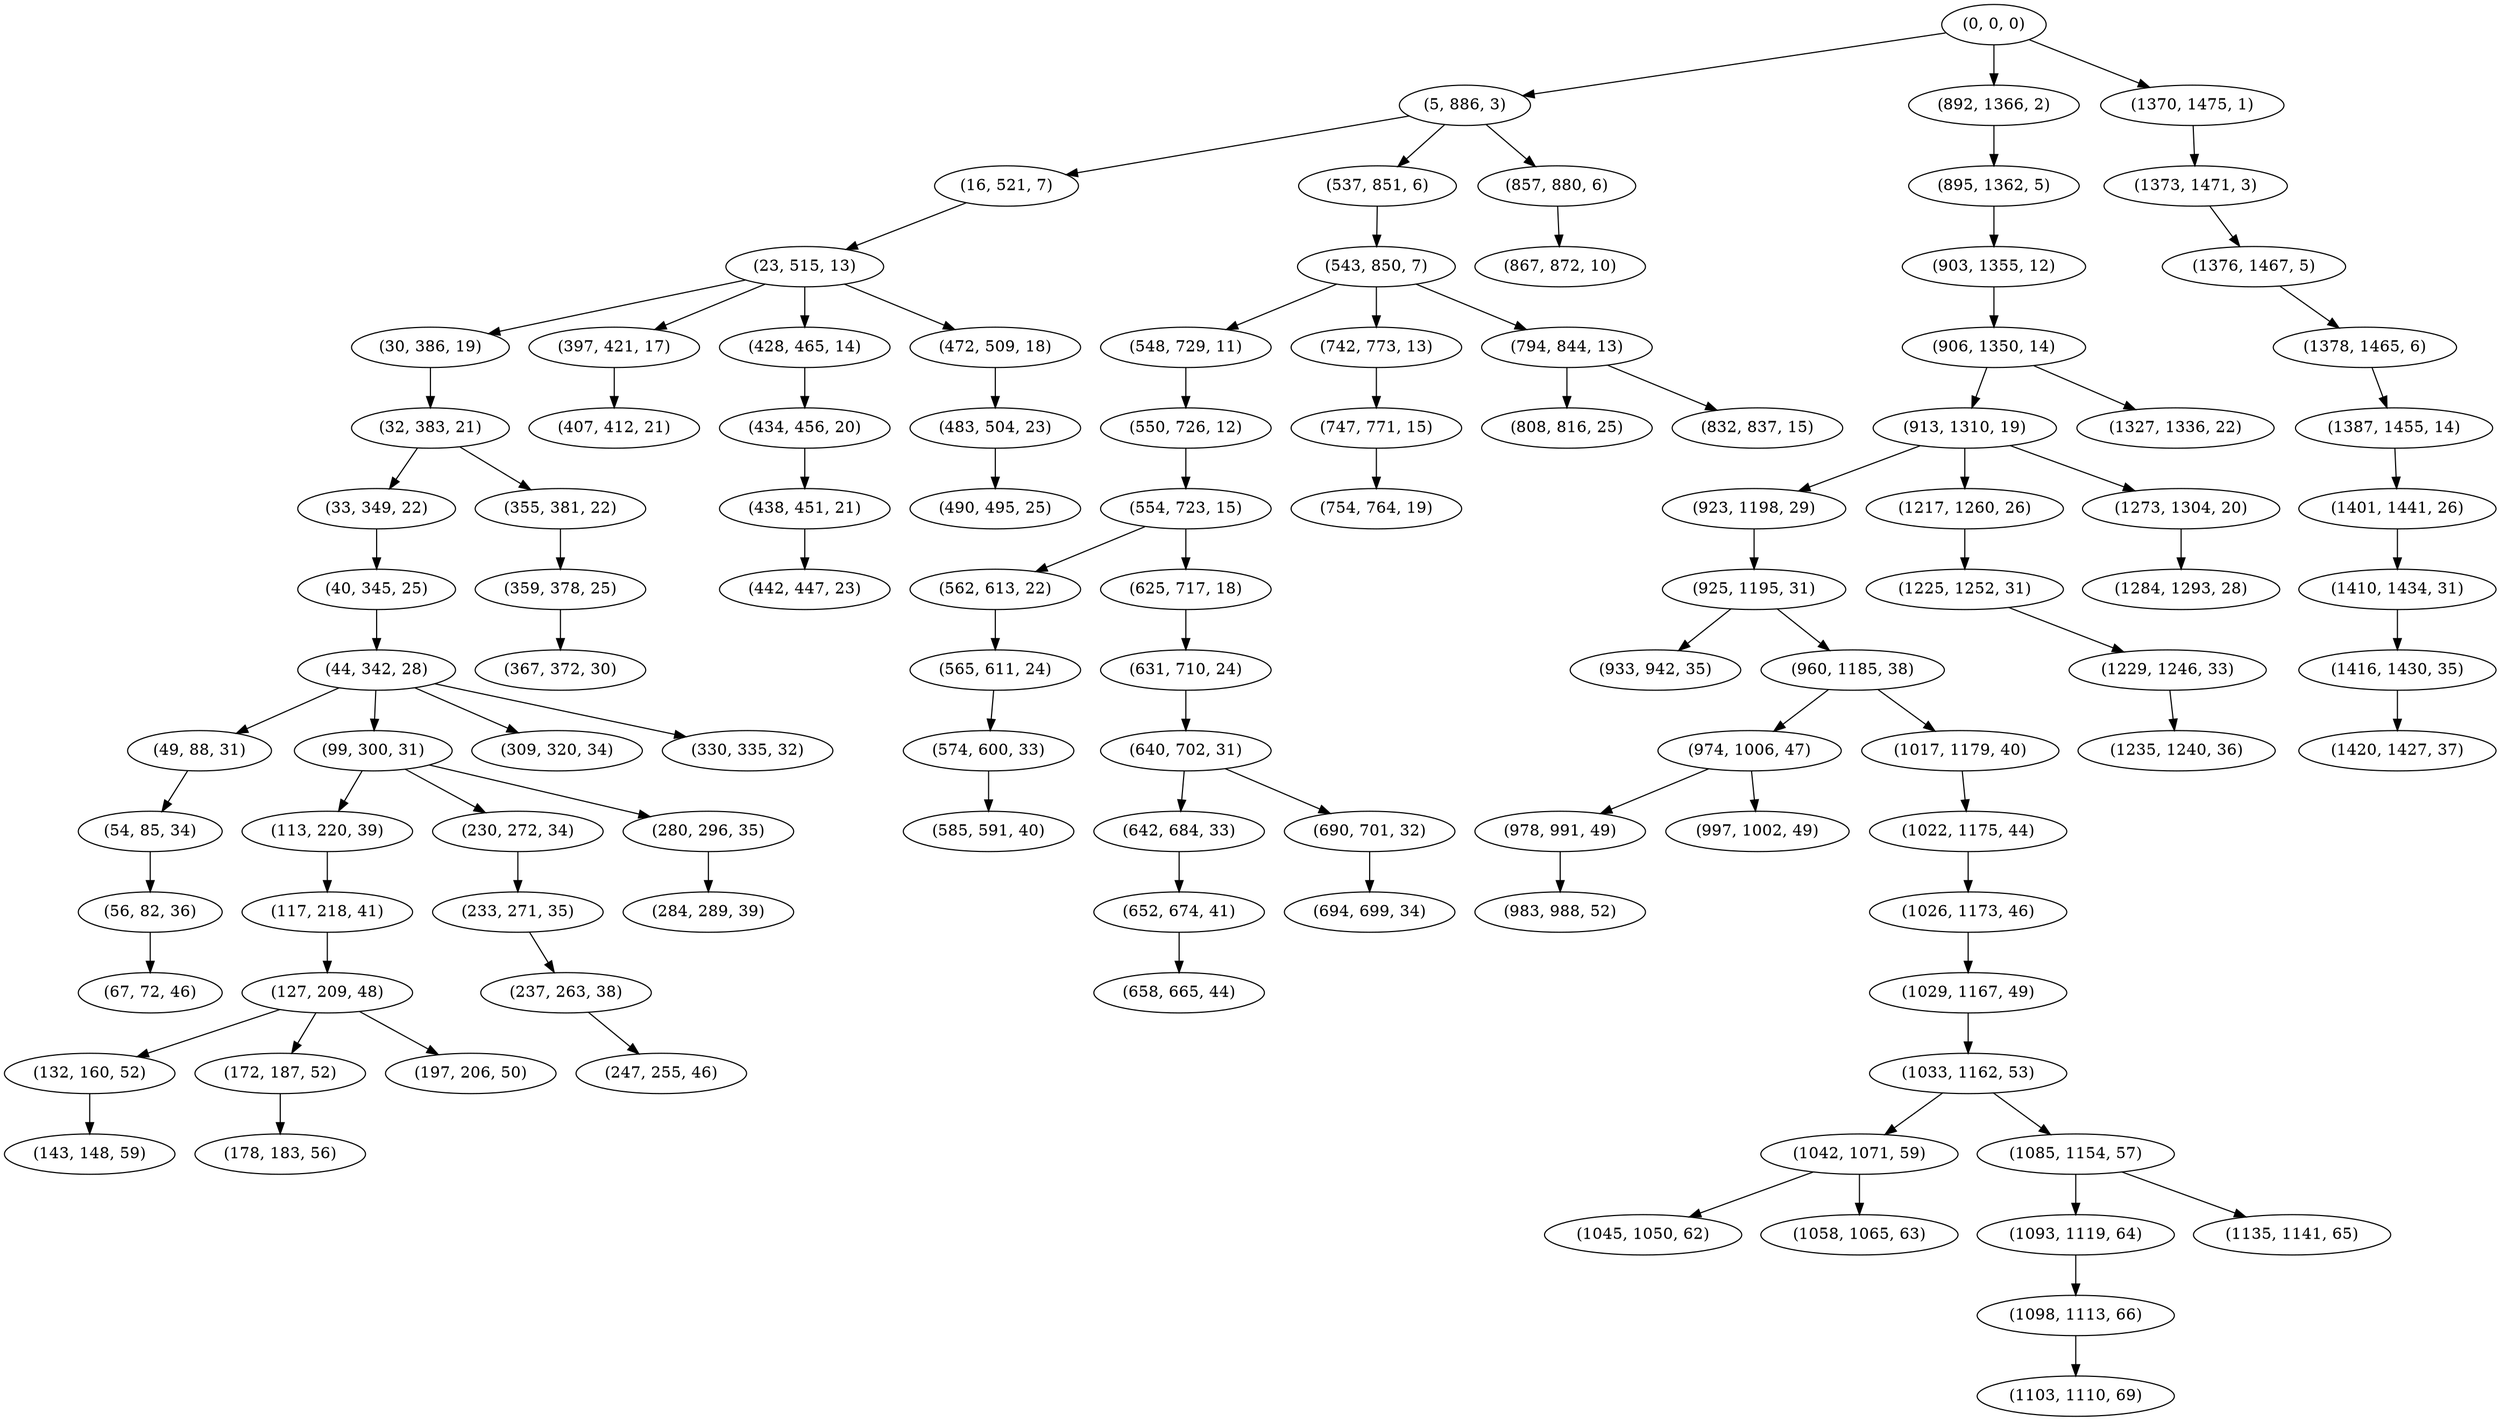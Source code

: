 digraph tree {
    "(0, 0, 0)";
    "(5, 886, 3)";
    "(16, 521, 7)";
    "(23, 515, 13)";
    "(30, 386, 19)";
    "(32, 383, 21)";
    "(33, 349, 22)";
    "(40, 345, 25)";
    "(44, 342, 28)";
    "(49, 88, 31)";
    "(54, 85, 34)";
    "(56, 82, 36)";
    "(67, 72, 46)";
    "(99, 300, 31)";
    "(113, 220, 39)";
    "(117, 218, 41)";
    "(127, 209, 48)";
    "(132, 160, 52)";
    "(143, 148, 59)";
    "(172, 187, 52)";
    "(178, 183, 56)";
    "(197, 206, 50)";
    "(230, 272, 34)";
    "(233, 271, 35)";
    "(237, 263, 38)";
    "(247, 255, 46)";
    "(280, 296, 35)";
    "(284, 289, 39)";
    "(309, 320, 34)";
    "(330, 335, 32)";
    "(355, 381, 22)";
    "(359, 378, 25)";
    "(367, 372, 30)";
    "(397, 421, 17)";
    "(407, 412, 21)";
    "(428, 465, 14)";
    "(434, 456, 20)";
    "(438, 451, 21)";
    "(442, 447, 23)";
    "(472, 509, 18)";
    "(483, 504, 23)";
    "(490, 495, 25)";
    "(537, 851, 6)";
    "(543, 850, 7)";
    "(548, 729, 11)";
    "(550, 726, 12)";
    "(554, 723, 15)";
    "(562, 613, 22)";
    "(565, 611, 24)";
    "(574, 600, 33)";
    "(585, 591, 40)";
    "(625, 717, 18)";
    "(631, 710, 24)";
    "(640, 702, 31)";
    "(642, 684, 33)";
    "(652, 674, 41)";
    "(658, 665, 44)";
    "(690, 701, 32)";
    "(694, 699, 34)";
    "(742, 773, 13)";
    "(747, 771, 15)";
    "(754, 764, 19)";
    "(794, 844, 13)";
    "(808, 816, 25)";
    "(832, 837, 15)";
    "(857, 880, 6)";
    "(867, 872, 10)";
    "(892, 1366, 2)";
    "(895, 1362, 5)";
    "(903, 1355, 12)";
    "(906, 1350, 14)";
    "(913, 1310, 19)";
    "(923, 1198, 29)";
    "(925, 1195, 31)";
    "(933, 942, 35)";
    "(960, 1185, 38)";
    "(974, 1006, 47)";
    "(978, 991, 49)";
    "(983, 988, 52)";
    "(997, 1002, 49)";
    "(1017, 1179, 40)";
    "(1022, 1175, 44)";
    "(1026, 1173, 46)";
    "(1029, 1167, 49)";
    "(1033, 1162, 53)";
    "(1042, 1071, 59)";
    "(1045, 1050, 62)";
    "(1058, 1065, 63)";
    "(1085, 1154, 57)";
    "(1093, 1119, 64)";
    "(1098, 1113, 66)";
    "(1103, 1110, 69)";
    "(1135, 1141, 65)";
    "(1217, 1260, 26)";
    "(1225, 1252, 31)";
    "(1229, 1246, 33)";
    "(1235, 1240, 36)";
    "(1273, 1304, 20)";
    "(1284, 1293, 28)";
    "(1327, 1336, 22)";
    "(1370, 1475, 1)";
    "(1373, 1471, 3)";
    "(1376, 1467, 5)";
    "(1378, 1465, 6)";
    "(1387, 1455, 14)";
    "(1401, 1441, 26)";
    "(1410, 1434, 31)";
    "(1416, 1430, 35)";
    "(1420, 1427, 37)";
    "(0, 0, 0)" -> "(5, 886, 3)";
    "(0, 0, 0)" -> "(892, 1366, 2)";
    "(0, 0, 0)" -> "(1370, 1475, 1)";
    "(5, 886, 3)" -> "(16, 521, 7)";
    "(5, 886, 3)" -> "(537, 851, 6)";
    "(5, 886, 3)" -> "(857, 880, 6)";
    "(16, 521, 7)" -> "(23, 515, 13)";
    "(23, 515, 13)" -> "(30, 386, 19)";
    "(23, 515, 13)" -> "(397, 421, 17)";
    "(23, 515, 13)" -> "(428, 465, 14)";
    "(23, 515, 13)" -> "(472, 509, 18)";
    "(30, 386, 19)" -> "(32, 383, 21)";
    "(32, 383, 21)" -> "(33, 349, 22)";
    "(32, 383, 21)" -> "(355, 381, 22)";
    "(33, 349, 22)" -> "(40, 345, 25)";
    "(40, 345, 25)" -> "(44, 342, 28)";
    "(44, 342, 28)" -> "(49, 88, 31)";
    "(44, 342, 28)" -> "(99, 300, 31)";
    "(44, 342, 28)" -> "(309, 320, 34)";
    "(44, 342, 28)" -> "(330, 335, 32)";
    "(49, 88, 31)" -> "(54, 85, 34)";
    "(54, 85, 34)" -> "(56, 82, 36)";
    "(56, 82, 36)" -> "(67, 72, 46)";
    "(99, 300, 31)" -> "(113, 220, 39)";
    "(99, 300, 31)" -> "(230, 272, 34)";
    "(99, 300, 31)" -> "(280, 296, 35)";
    "(113, 220, 39)" -> "(117, 218, 41)";
    "(117, 218, 41)" -> "(127, 209, 48)";
    "(127, 209, 48)" -> "(132, 160, 52)";
    "(127, 209, 48)" -> "(172, 187, 52)";
    "(127, 209, 48)" -> "(197, 206, 50)";
    "(132, 160, 52)" -> "(143, 148, 59)";
    "(172, 187, 52)" -> "(178, 183, 56)";
    "(230, 272, 34)" -> "(233, 271, 35)";
    "(233, 271, 35)" -> "(237, 263, 38)";
    "(237, 263, 38)" -> "(247, 255, 46)";
    "(280, 296, 35)" -> "(284, 289, 39)";
    "(355, 381, 22)" -> "(359, 378, 25)";
    "(359, 378, 25)" -> "(367, 372, 30)";
    "(397, 421, 17)" -> "(407, 412, 21)";
    "(428, 465, 14)" -> "(434, 456, 20)";
    "(434, 456, 20)" -> "(438, 451, 21)";
    "(438, 451, 21)" -> "(442, 447, 23)";
    "(472, 509, 18)" -> "(483, 504, 23)";
    "(483, 504, 23)" -> "(490, 495, 25)";
    "(537, 851, 6)" -> "(543, 850, 7)";
    "(543, 850, 7)" -> "(548, 729, 11)";
    "(543, 850, 7)" -> "(742, 773, 13)";
    "(543, 850, 7)" -> "(794, 844, 13)";
    "(548, 729, 11)" -> "(550, 726, 12)";
    "(550, 726, 12)" -> "(554, 723, 15)";
    "(554, 723, 15)" -> "(562, 613, 22)";
    "(554, 723, 15)" -> "(625, 717, 18)";
    "(562, 613, 22)" -> "(565, 611, 24)";
    "(565, 611, 24)" -> "(574, 600, 33)";
    "(574, 600, 33)" -> "(585, 591, 40)";
    "(625, 717, 18)" -> "(631, 710, 24)";
    "(631, 710, 24)" -> "(640, 702, 31)";
    "(640, 702, 31)" -> "(642, 684, 33)";
    "(640, 702, 31)" -> "(690, 701, 32)";
    "(642, 684, 33)" -> "(652, 674, 41)";
    "(652, 674, 41)" -> "(658, 665, 44)";
    "(690, 701, 32)" -> "(694, 699, 34)";
    "(742, 773, 13)" -> "(747, 771, 15)";
    "(747, 771, 15)" -> "(754, 764, 19)";
    "(794, 844, 13)" -> "(808, 816, 25)";
    "(794, 844, 13)" -> "(832, 837, 15)";
    "(857, 880, 6)" -> "(867, 872, 10)";
    "(892, 1366, 2)" -> "(895, 1362, 5)";
    "(895, 1362, 5)" -> "(903, 1355, 12)";
    "(903, 1355, 12)" -> "(906, 1350, 14)";
    "(906, 1350, 14)" -> "(913, 1310, 19)";
    "(906, 1350, 14)" -> "(1327, 1336, 22)";
    "(913, 1310, 19)" -> "(923, 1198, 29)";
    "(913, 1310, 19)" -> "(1217, 1260, 26)";
    "(913, 1310, 19)" -> "(1273, 1304, 20)";
    "(923, 1198, 29)" -> "(925, 1195, 31)";
    "(925, 1195, 31)" -> "(933, 942, 35)";
    "(925, 1195, 31)" -> "(960, 1185, 38)";
    "(960, 1185, 38)" -> "(974, 1006, 47)";
    "(960, 1185, 38)" -> "(1017, 1179, 40)";
    "(974, 1006, 47)" -> "(978, 991, 49)";
    "(974, 1006, 47)" -> "(997, 1002, 49)";
    "(978, 991, 49)" -> "(983, 988, 52)";
    "(1017, 1179, 40)" -> "(1022, 1175, 44)";
    "(1022, 1175, 44)" -> "(1026, 1173, 46)";
    "(1026, 1173, 46)" -> "(1029, 1167, 49)";
    "(1029, 1167, 49)" -> "(1033, 1162, 53)";
    "(1033, 1162, 53)" -> "(1042, 1071, 59)";
    "(1033, 1162, 53)" -> "(1085, 1154, 57)";
    "(1042, 1071, 59)" -> "(1045, 1050, 62)";
    "(1042, 1071, 59)" -> "(1058, 1065, 63)";
    "(1085, 1154, 57)" -> "(1093, 1119, 64)";
    "(1085, 1154, 57)" -> "(1135, 1141, 65)";
    "(1093, 1119, 64)" -> "(1098, 1113, 66)";
    "(1098, 1113, 66)" -> "(1103, 1110, 69)";
    "(1217, 1260, 26)" -> "(1225, 1252, 31)";
    "(1225, 1252, 31)" -> "(1229, 1246, 33)";
    "(1229, 1246, 33)" -> "(1235, 1240, 36)";
    "(1273, 1304, 20)" -> "(1284, 1293, 28)";
    "(1370, 1475, 1)" -> "(1373, 1471, 3)";
    "(1373, 1471, 3)" -> "(1376, 1467, 5)";
    "(1376, 1467, 5)" -> "(1378, 1465, 6)";
    "(1378, 1465, 6)" -> "(1387, 1455, 14)";
    "(1387, 1455, 14)" -> "(1401, 1441, 26)";
    "(1401, 1441, 26)" -> "(1410, 1434, 31)";
    "(1410, 1434, 31)" -> "(1416, 1430, 35)";
    "(1416, 1430, 35)" -> "(1420, 1427, 37)";
}
